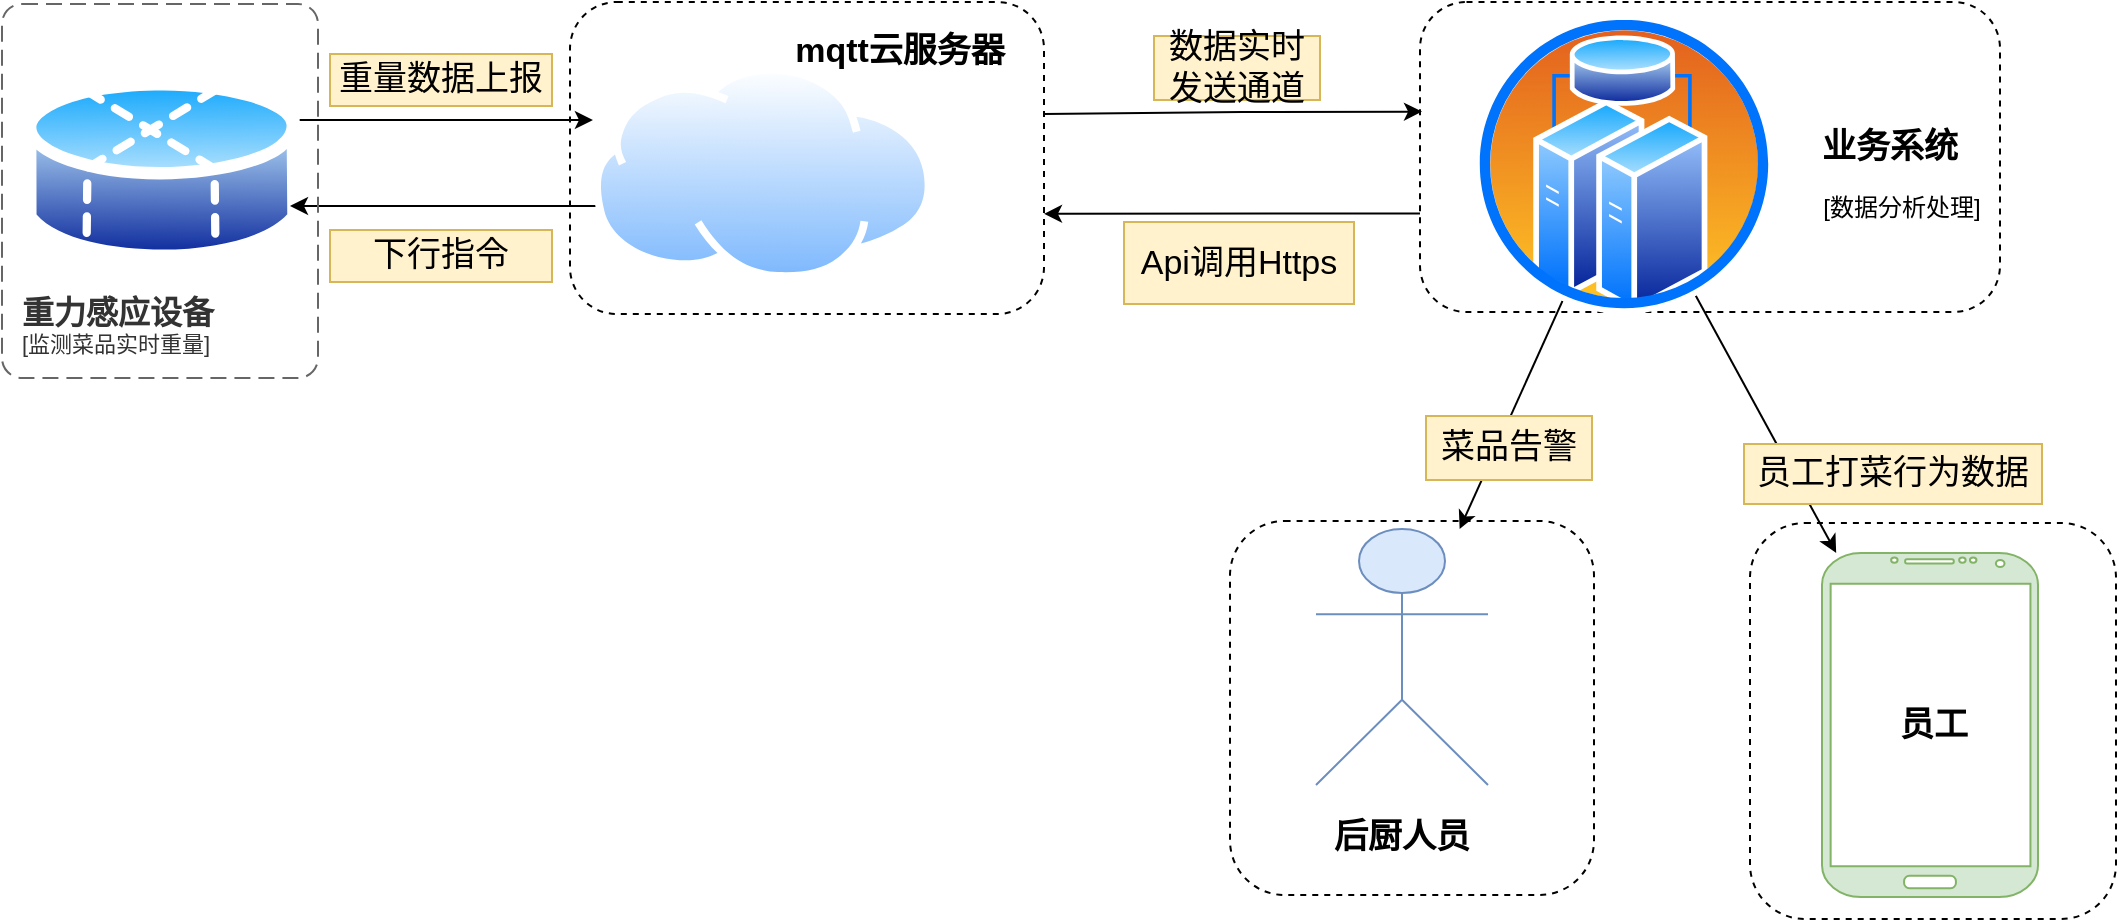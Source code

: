 <mxfile version="16.0.0" type="github">
  <diagram id="lS__tn-EDcYkHJAh8nmP" name="第 1 页">
    <mxGraphModel dx="1426" dy="769" grid="0" gridSize="10" guides="1" tooltips="1" connect="1" arrows="1" fold="1" page="0" pageScale="1" pageWidth="827" pageHeight="1169" math="0" shadow="0">
      <root>
        <mxCell id="0" />
        <mxCell id="1" parent="0" />
        <mxCell id="i9iX3933UqDzT1ooHTSr-36" value="" style="rounded=1;whiteSpace=wrap;html=1;fontSize=17;strokeColor=default;dashed=1;" vertex="1" parent="1">
          <mxGeometry x="917" y="395.5" width="183" height="198" as="geometry" />
        </mxCell>
        <mxCell id="i9iX3933UqDzT1ooHTSr-33" value="" style="rounded=1;whiteSpace=wrap;html=1;fontSize=17;strokeColor=default;dashed=1;" vertex="1" parent="1">
          <mxGeometry x="657" y="394.5" width="182" height="187" as="geometry" />
        </mxCell>
        <mxCell id="i9iX3933UqDzT1ooHTSr-39" style="edgeStyle=none;rounded=0;orthogonalLoop=1;jettySize=auto;html=1;entryX=1;entryY=0.679;entryDx=0;entryDy=0;fontSize=17;entryPerimeter=0;" edge="1" parent="1" target="i9iX3933UqDzT1ooHTSr-29">
          <mxGeometry relative="1" as="geometry">
            <mxPoint x="753" y="240.728" as="sourcePoint" />
            <mxPoint x="580" y="241" as="targetPoint" />
          </mxGeometry>
        </mxCell>
        <mxCell id="i9iX3933UqDzT1ooHTSr-31" value="" style="rounded=1;whiteSpace=wrap;html=1;fontSize=17;strokeColor=default;dashed=1;" vertex="1" parent="1">
          <mxGeometry x="752" y="135" width="290" height="155" as="geometry" />
        </mxCell>
        <mxCell id="i9iX3933UqDzT1ooHTSr-38" style="edgeStyle=none;rounded=0;orthogonalLoop=1;jettySize=auto;html=1;fontSize=17;exitX=1;exitY=0.359;exitDx=0;exitDy=0;exitPerimeter=0;" edge="1" parent="1" source="i9iX3933UqDzT1ooHTSr-29">
          <mxGeometry relative="1" as="geometry">
            <mxPoint x="580" y="190" as="sourcePoint" />
            <mxPoint x="753" y="189.809" as="targetPoint" />
            <Array as="points">
              <mxPoint x="663" y="190" />
            </Array>
          </mxGeometry>
        </mxCell>
        <mxCell id="i9iX3933UqDzT1ooHTSr-29" value="" style="rounded=1;whiteSpace=wrap;html=1;fontSize=17;strokeColor=default;dashed=1;" vertex="1" parent="1">
          <mxGeometry x="327" y="135" width="237" height="156" as="geometry" />
        </mxCell>
        <mxCell id="i9iX3933UqDzT1ooHTSr-12" style="edgeStyle=orthogonalEdgeStyle;rounded=0;orthogonalLoop=1;jettySize=auto;html=1;entryX=0;entryY=0.5;entryDx=0;entryDy=0;" edge="1" parent="1">
          <mxGeometry relative="1" as="geometry">
            <mxPoint x="191.84" y="194" as="sourcePoint" />
            <mxPoint x="338.46" y="194" as="targetPoint" />
          </mxGeometry>
        </mxCell>
        <mxCell id="i9iX3933UqDzT1ooHTSr-3" value="" style="aspect=fixed;perimeter=ellipsePerimeter;html=1;align=center;shadow=0;dashed=0;spacingTop=3;image;image=img/lib/active_directory/database_partition_4.svg;" vertex="1" parent="1">
          <mxGeometry x="54" y="168" width="137.84" height="102" as="geometry" />
        </mxCell>
        <mxCell id="i9iX3933UqDzT1ooHTSr-22" style="rounded=0;orthogonalLoop=1;jettySize=auto;html=1;fontSize=17;" edge="1" parent="1" source="i9iX3933UqDzT1ooHTSr-6" target="i9iX3933UqDzT1ooHTSr-10">
          <mxGeometry relative="1" as="geometry" />
        </mxCell>
        <mxCell id="i9iX3933UqDzT1ooHTSr-24" style="edgeStyle=none;rounded=0;orthogonalLoop=1;jettySize=auto;html=1;fontSize=17;" edge="1" parent="1" source="i9iX3933UqDzT1ooHTSr-6" target="i9iX3933UqDzT1ooHTSr-7">
          <mxGeometry relative="1" as="geometry" />
        </mxCell>
        <mxCell id="i9iX3933UqDzT1ooHTSr-6" value="" style="aspect=fixed;perimeter=ellipsePerimeter;html=1;align=center;shadow=0;dashed=0;spacingTop=3;image;image=img/lib/active_directory/cluster_server.svg;" vertex="1" parent="1">
          <mxGeometry x="779" y="141" width="150" height="150" as="geometry" />
        </mxCell>
        <mxCell id="i9iX3933UqDzT1ooHTSr-7" value="" style="verticalLabelPosition=bottom;verticalAlign=top;html=1;shadow=0;dashed=0;strokeWidth=1;shape=mxgraph.android.phone2;strokeColor=#82b366;fillColor=#d5e8d4;" vertex="1" parent="1">
          <mxGeometry x="953" y="410.5" width="108" height="172" as="geometry" />
        </mxCell>
        <mxCell id="i9iX3933UqDzT1ooHTSr-10" value="" style="shape=umlActor;verticalLabelPosition=bottom;verticalAlign=top;html=1;fillColor=#dae8fc;strokeColor=#6c8ebf;" vertex="1" parent="1">
          <mxGeometry x="700" y="398.5" width="86" height="128" as="geometry" />
        </mxCell>
        <mxCell id="i9iX3933UqDzT1ooHTSr-13" style="edgeStyle=orthogonalEdgeStyle;rounded=0;orthogonalLoop=1;jettySize=auto;html=1;" edge="1" parent="1" source="i9iX3933UqDzT1ooHTSr-11">
          <mxGeometry relative="1" as="geometry">
            <mxPoint x="187" y="237" as="targetPoint" />
            <Array as="points">
              <mxPoint x="192" y="237" />
            </Array>
          </mxGeometry>
        </mxCell>
        <mxCell id="i9iX3933UqDzT1ooHTSr-11" value="" style="aspect=fixed;perimeter=ellipsePerimeter;html=1;align=center;shadow=0;dashed=0;spacingTop=3;image;image=img/lib/active_directory/internet_cloud.svg;" vertex="1" parent="1">
          <mxGeometry x="338.46" y="167" width="169.84" height="107" as="geometry" />
        </mxCell>
        <mxCell id="i9iX3933UqDzT1ooHTSr-14" value="&lt;font style=&quot;font-size: 17px&quot;&gt;重量数据上报&lt;/font&gt;" style="text;html=1;strokeColor=#d6b656;fillColor=#fff2cc;align=center;verticalAlign=middle;whiteSpace=wrap;rounded=0;" vertex="1" parent="1">
          <mxGeometry x="207" y="161" width="111" height="26" as="geometry" />
        </mxCell>
        <mxCell id="i9iX3933UqDzT1ooHTSr-15" value="&lt;font style=&quot;font-size: 17px&quot;&gt;下行指令&lt;/font&gt;" style="text;html=1;strokeColor=#d6b656;fillColor=#fff2cc;align=center;verticalAlign=middle;whiteSpace=wrap;rounded=0;" vertex="1" parent="1">
          <mxGeometry x="207" y="249" width="111" height="26" as="geometry" />
        </mxCell>
        <mxCell id="i9iX3933UqDzT1ooHTSr-20" value="&lt;span style=&quot;font-size: 17px&quot;&gt;Api调用Https&lt;/span&gt;" style="text;html=1;strokeColor=#d6b656;fillColor=#fff2cc;align=center;verticalAlign=middle;whiteSpace=wrap;rounded=0;rotation=0;" vertex="1" parent="1">
          <mxGeometry x="604" y="245" width="115" height="41" as="geometry" />
        </mxCell>
        <mxCell id="i9iX3933UqDzT1ooHTSr-21" value="&lt;span style=&quot;font-size: 17px&quot;&gt;数据实时发送通道&lt;/span&gt;" style="text;html=1;strokeColor=#d6b656;fillColor=#fff2cc;align=center;verticalAlign=middle;whiteSpace=wrap;rounded=0;rotation=0;" vertex="1" parent="1">
          <mxGeometry x="619" y="152" width="83" height="32" as="geometry" />
        </mxCell>
        <mxCell id="i9iX3933UqDzT1ooHTSr-23" value="&lt;span style=&quot;font-size: 17px&quot;&gt;菜品告警&lt;br&gt;&lt;/span&gt;" style="text;html=1;strokeColor=#d6b656;fillColor=#fff2cc;align=center;verticalAlign=middle;whiteSpace=wrap;rounded=0;rotation=0;" vertex="1" parent="1">
          <mxGeometry x="755" y="342" width="83" height="32" as="geometry" />
        </mxCell>
        <mxCell id="i9iX3933UqDzT1ooHTSr-25" value="&lt;span style=&quot;font-size: 17px&quot;&gt;员工打菜行为数据&lt;br&gt;&lt;/span&gt;" style="text;html=1;strokeColor=#d6b656;fillColor=#fff2cc;align=center;verticalAlign=middle;whiteSpace=wrap;rounded=0;rotation=0;" vertex="1" parent="1">
          <mxGeometry x="914" y="356" width="149" height="30" as="geometry" />
        </mxCell>
        <object placeholders="1" c4Name="重力感应设备" c4Type="" c4Application="监测菜品实时重量" label="&lt;font style=&quot;font-size: 16px&quot;&gt;&lt;b&gt;&lt;div style=&quot;text-align: left&quot;&gt;%c4Name%&lt;/div&gt;&lt;/b&gt;&lt;/font&gt;&lt;div style=&quot;text-align: left&quot;&gt;[%c4Application%]&lt;/div&gt;" id="i9iX3933UqDzT1ooHTSr-26">
          <mxCell style="rounded=1;fontSize=11;whiteSpace=wrap;html=1;dashed=1;arcSize=20;fillColor=none;strokeColor=#666666;fontColor=#333333;labelBackgroundColor=none;align=left;verticalAlign=bottom;labelBorderColor=none;spacingTop=0;spacing=10;dashPattern=8 4;metaEdit=1;rotatable=0;perimeter=rectanglePerimeter;noLabel=0;labelPadding=0;allowArrows=0;connectable=0;expand=0;recursiveResize=0;editable=1;pointerEvents=0;absoluteArcSize=1;points=[[0.25,0,0],[0.5,0,0],[0.75,0,0],[1,0.25,0],[1,0.5,0],[1,0.75,0],[0.75,1,0],[0.5,1,0],[0.25,1,0],[0,0.75,0],[0,0.5,0],[0,0.25,0]];" vertex="1" parent="1">
            <mxGeometry x="43" y="136" width="158" height="187" as="geometry" />
          </mxCell>
        </object>
        <mxCell id="i9iX3933UqDzT1ooHTSr-30" value="&lt;b&gt;mqtt云服务器&lt;/b&gt;" style="text;html=1;strokeColor=none;fillColor=none;align=center;verticalAlign=middle;whiteSpace=wrap;rounded=0;dashed=1;fontSize=17;" vertex="1" parent="1">
          <mxGeometry x="423" y="136" width="138" height="47" as="geometry" />
        </mxCell>
        <mxCell id="i9iX3933UqDzT1ooHTSr-32" value="&lt;b&gt;业务系统&lt;/b&gt;" style="text;html=1;strokeColor=none;fillColor=none;align=center;verticalAlign=middle;whiteSpace=wrap;rounded=0;dashed=1;fontSize=17;" vertex="1" parent="1">
          <mxGeometry x="918" y="184" width="138" height="47" as="geometry" />
        </mxCell>
        <mxCell id="i9iX3933UqDzT1ooHTSr-34" value="&lt;b&gt;后厨人员&lt;/b&gt;" style="text;html=1;strokeColor=none;fillColor=none;align=center;verticalAlign=middle;whiteSpace=wrap;rounded=0;dashed=1;fontSize=17;" vertex="1" parent="1">
          <mxGeometry x="674" y="529.5" width="138" height="47" as="geometry" />
        </mxCell>
        <mxCell id="i9iX3933UqDzT1ooHTSr-35" value="&lt;b&gt;员工&lt;/b&gt;" style="text;html=1;strokeColor=none;fillColor=none;align=center;verticalAlign=middle;whiteSpace=wrap;rounded=0;dashed=1;fontSize=17;" vertex="1" parent="1">
          <mxGeometry x="939.5" y="473" width="138" height="47" as="geometry" />
        </mxCell>
        <mxCell id="i9iX3933UqDzT1ooHTSr-40" value="&lt;font style=&quot;font-size: 12px&quot;&gt;[数据分析处理]&lt;/font&gt;" style="text;html=1;strokeColor=none;fillColor=none;align=center;verticalAlign=middle;whiteSpace=wrap;rounded=0;dashed=1;fontSize=17;" vertex="1" parent="1">
          <mxGeometry x="949" y="228" width="88" height="17" as="geometry" />
        </mxCell>
      </root>
    </mxGraphModel>
  </diagram>
</mxfile>

